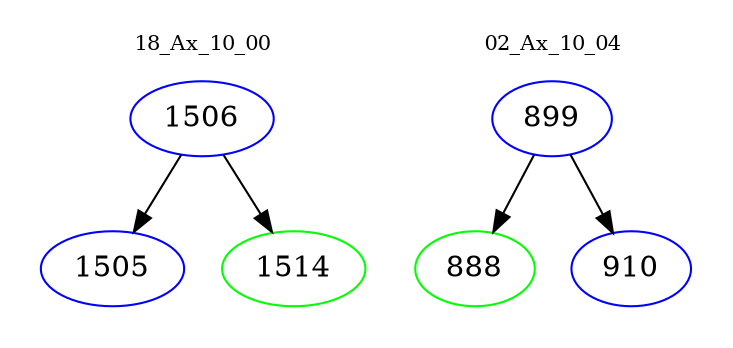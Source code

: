 digraph{
subgraph cluster_0 {
color = white
label = "18_Ax_10_00";
fontsize=10;
T0_1506 [label="1506", color="blue"]
T0_1506 -> T0_1505 [color="black"]
T0_1505 [label="1505", color="blue"]
T0_1506 -> T0_1514 [color="black"]
T0_1514 [label="1514", color="green"]
}
subgraph cluster_1 {
color = white
label = "02_Ax_10_04";
fontsize=10;
T1_899 [label="899", color="blue"]
T1_899 -> T1_888 [color="black"]
T1_888 [label="888", color="green"]
T1_899 -> T1_910 [color="black"]
T1_910 [label="910", color="blue"]
}
}
